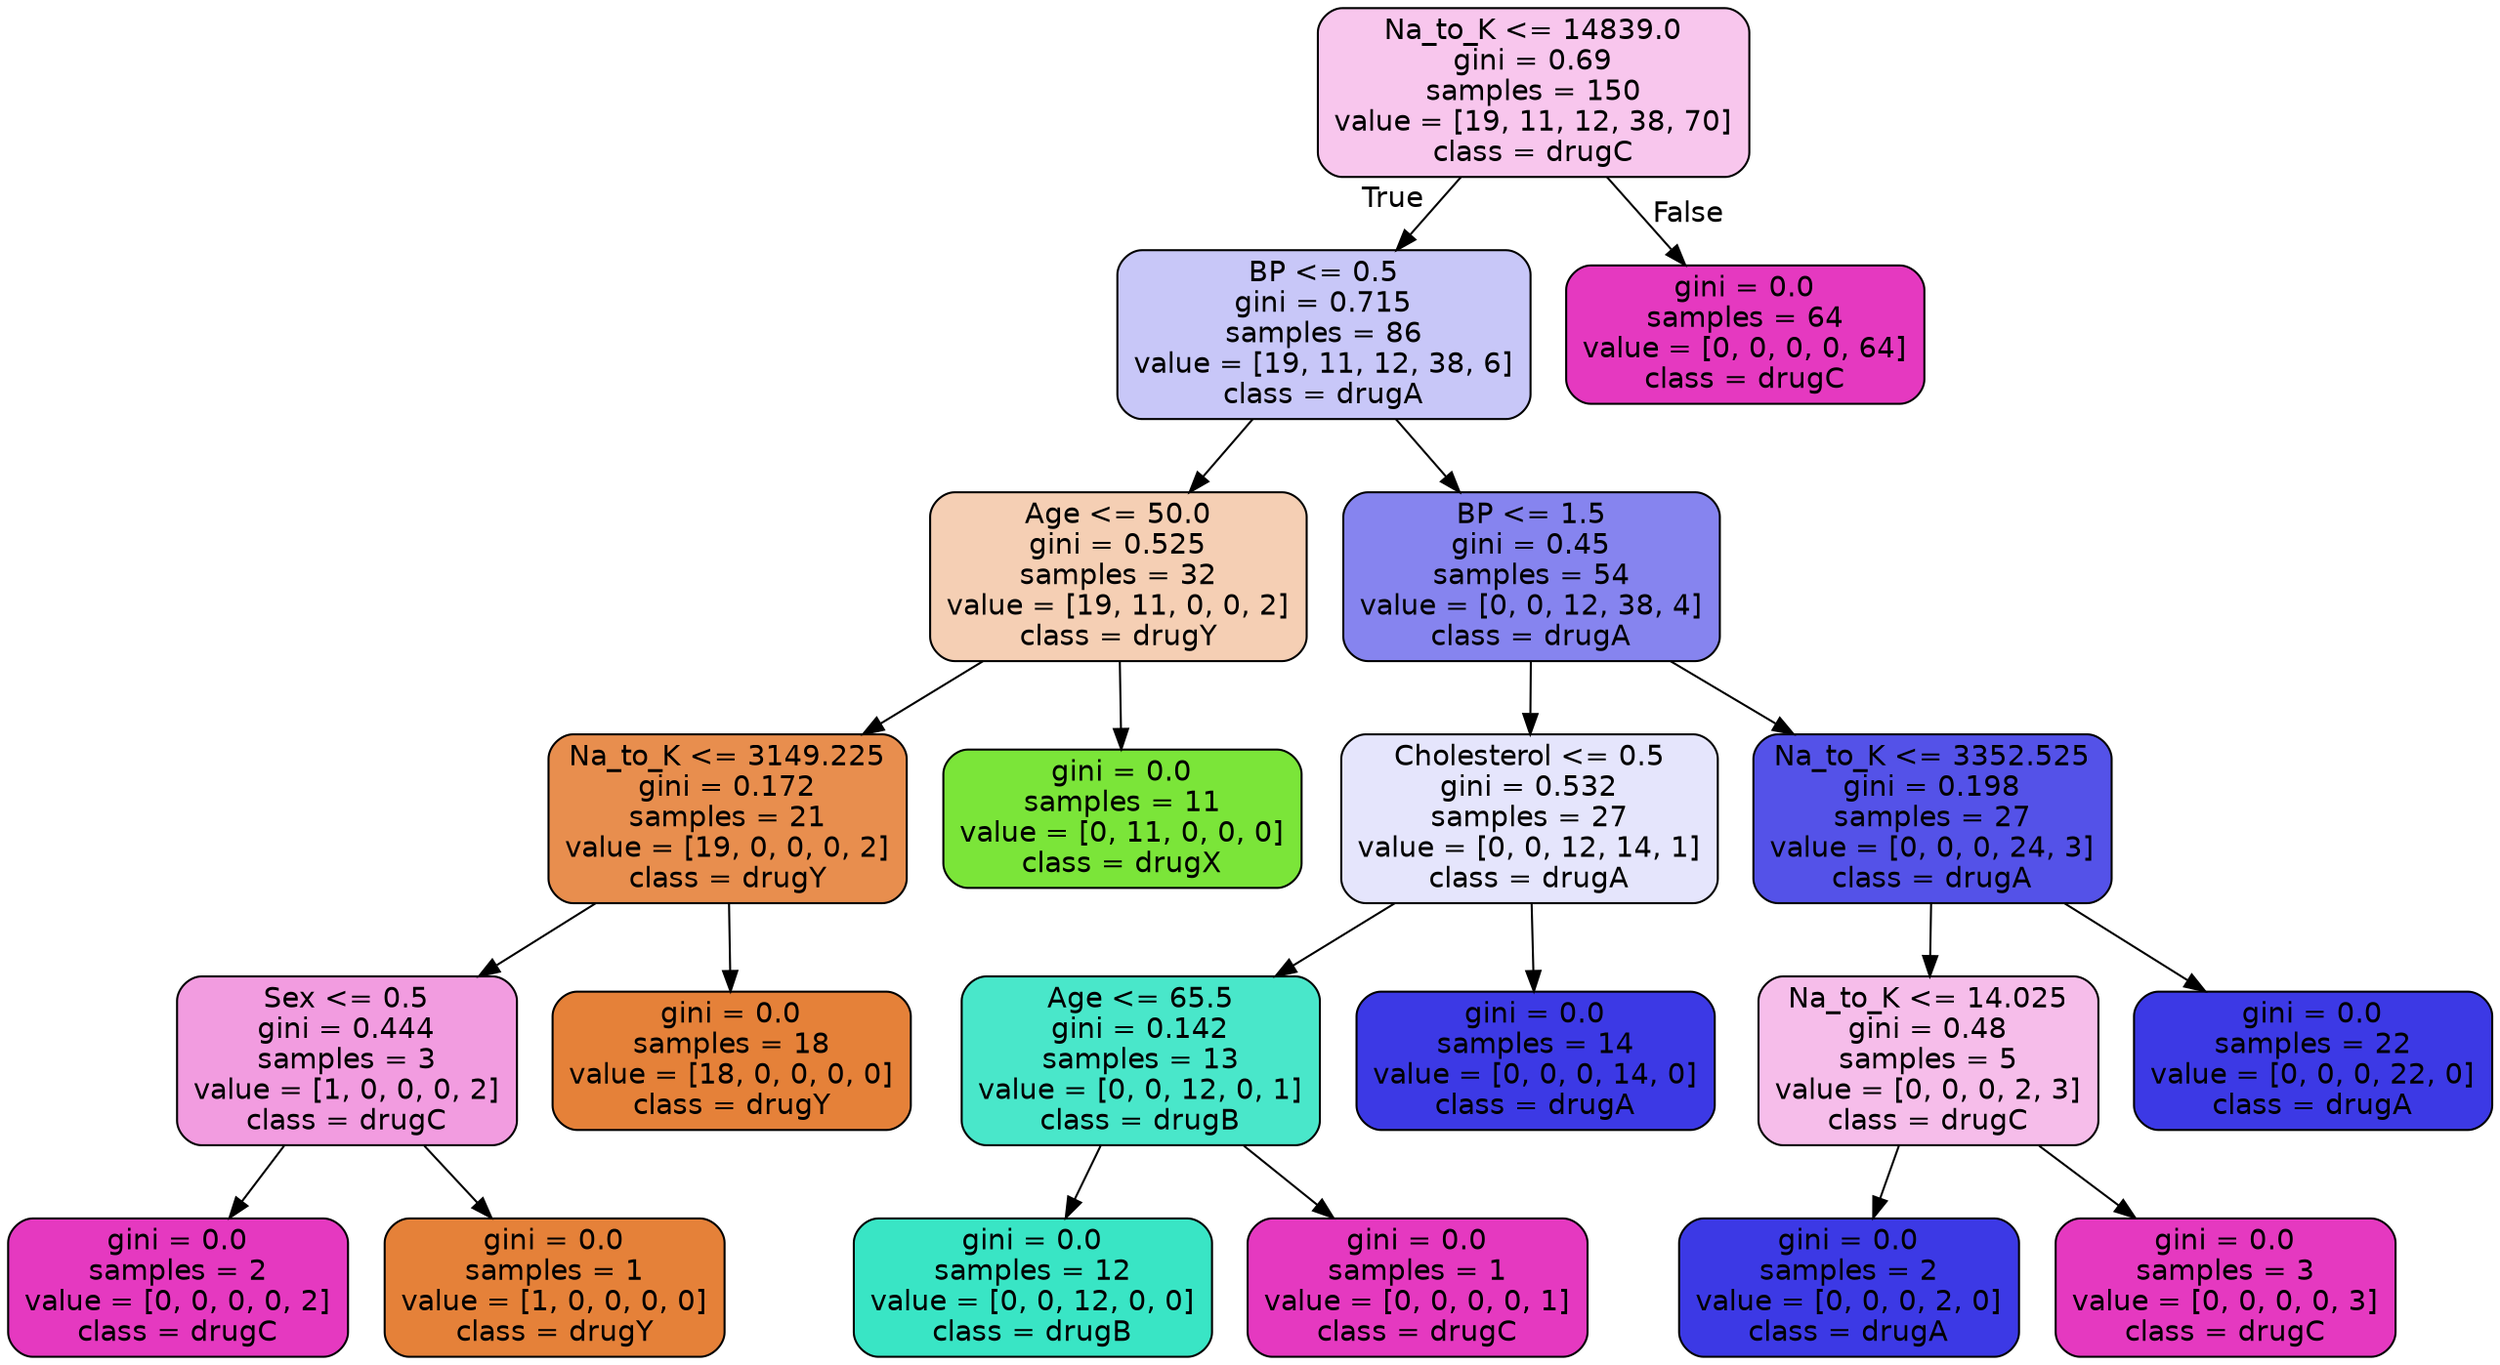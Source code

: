 digraph Tree {
node [shape=box, style="filled, rounded", color="black", fontname="helvetica"] ;
edge [fontname="helvetica"] ;
0 [label="Na_to_K <= 14839.0\ngini = 0.69\nsamples = 150\nvalue = [19, 11, 12, 38, 70]\nclass = drugC", fillcolor="#f8c6ed"] ;
1 [label="BP <= 0.5\ngini = 0.715\nsamples = 86\nvalue = [19, 11, 12, 38, 6]\nclass = drugA", fillcolor="#c8c7f8"] ;
0 -> 1 [labeldistance=2.5, labelangle=45, headlabel="True"] ;
2 [label="Age <= 50.0\ngini = 0.525\nsamples = 32\nvalue = [19, 11, 0, 0, 2]\nclass = drugY", fillcolor="#f5cfb4"] ;
1 -> 2 ;
3 [label="Na_to_K <= 3149.225\ngini = 0.172\nsamples = 21\nvalue = [19, 0, 0, 0, 2]\nclass = drugY", fillcolor="#e88e4e"] ;
2 -> 3 ;
4 [label="Sex <= 0.5\ngini = 0.444\nsamples = 3\nvalue = [1, 0, 0, 0, 2]\nclass = drugC", fillcolor="#f29ce0"] ;
3 -> 4 ;
5 [label="gini = 0.0\nsamples = 2\nvalue = [0, 0, 0, 0, 2]\nclass = drugC", fillcolor="#e539c0"] ;
4 -> 5 ;
6 [label="gini = 0.0\nsamples = 1\nvalue = [1, 0, 0, 0, 0]\nclass = drugY", fillcolor="#e58139"] ;
4 -> 6 ;
7 [label="gini = 0.0\nsamples = 18\nvalue = [18, 0, 0, 0, 0]\nclass = drugY", fillcolor="#e58139"] ;
3 -> 7 ;
8 [label="gini = 0.0\nsamples = 11\nvalue = [0, 11, 0, 0, 0]\nclass = drugX", fillcolor="#7be539"] ;
2 -> 8 ;
9 [label="BP <= 1.5\ngini = 0.45\nsamples = 54\nvalue = [0, 0, 12, 38, 4]\nclass = drugA", fillcolor="#8684ef"] ;
1 -> 9 ;
10 [label="Cholesterol <= 0.5\ngini = 0.532\nsamples = 27\nvalue = [0, 0, 12, 14, 1]\nclass = drugA", fillcolor="#e5e5fc"] ;
9 -> 10 ;
11 [label="Age <= 65.5\ngini = 0.142\nsamples = 13\nvalue = [0, 0, 12, 0, 1]\nclass = drugB", fillcolor="#49e7ca"] ;
10 -> 11 ;
12 [label="gini = 0.0\nsamples = 12\nvalue = [0, 0, 12, 0, 0]\nclass = drugB", fillcolor="#39e5c5"] ;
11 -> 12 ;
13 [label="gini = 0.0\nsamples = 1\nvalue = [0, 0, 0, 0, 1]\nclass = drugC", fillcolor="#e539c0"] ;
11 -> 13 ;
14 [label="gini = 0.0\nsamples = 14\nvalue = [0, 0, 0, 14, 0]\nclass = drugA", fillcolor="#3c39e5"] ;
10 -> 14 ;
15 [label="Na_to_K <= 3352.525\ngini = 0.198\nsamples = 27\nvalue = [0, 0, 0, 24, 3]\nclass = drugA", fillcolor="#5452e8"] ;
9 -> 15 ;
16 [label="Na_to_K <= 14.025\ngini = 0.48\nsamples = 5\nvalue = [0, 0, 0, 2, 3]\nclass = drugC", fillcolor="#f6bdea"] ;
15 -> 16 ;
17 [label="gini = 0.0\nsamples = 2\nvalue = [0, 0, 0, 2, 0]\nclass = drugA", fillcolor="#3c39e5"] ;
16 -> 17 ;
18 [label="gini = 0.0\nsamples = 3\nvalue = [0, 0, 0, 0, 3]\nclass = drugC", fillcolor="#e539c0"] ;
16 -> 18 ;
19 [label="gini = 0.0\nsamples = 22\nvalue = [0, 0, 0, 22, 0]\nclass = drugA", fillcolor="#3c39e5"] ;
15 -> 19 ;
20 [label="gini = 0.0\nsamples = 64\nvalue = [0, 0, 0, 0, 64]\nclass = drugC", fillcolor="#e539c0"] ;
0 -> 20 [labeldistance=2.5, labelangle=-45, headlabel="False"] ;
}
